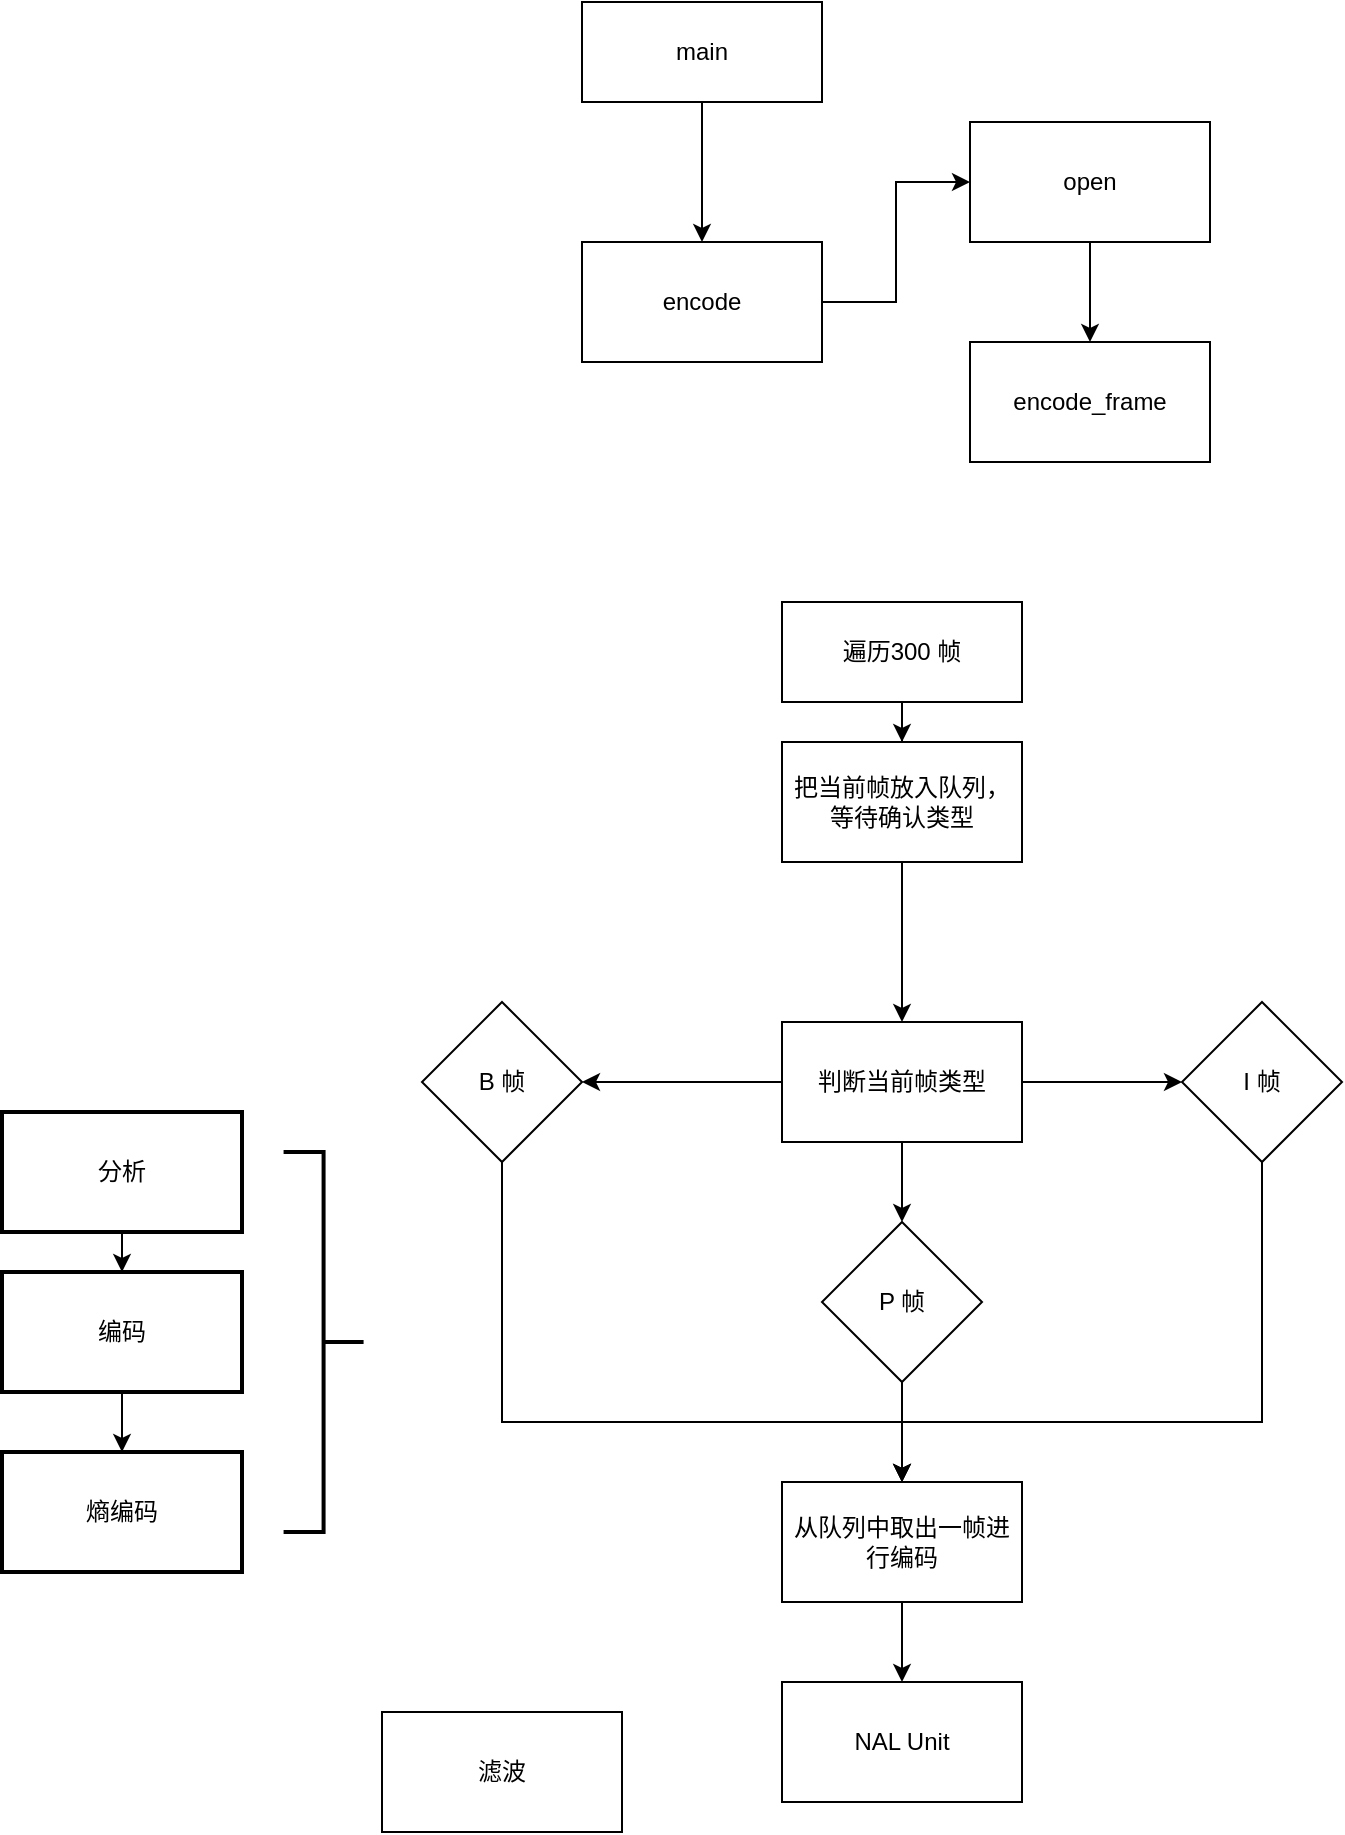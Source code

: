 <mxfile version="20.3.0" type="github">
  <diagram id="C5RBs43oDa-KdzZeNtuy" name="Page-1">
    <mxGraphModel dx="1879" dy="1747" grid="1" gridSize="10" guides="1" tooltips="1" connect="1" arrows="1" fold="1" page="1" pageScale="1" pageWidth="827" pageHeight="1169" math="0" shadow="0">
      <root>
        <mxCell id="WIyWlLk6GJQsqaUBKTNV-0" />
        <mxCell id="WIyWlLk6GJQsqaUBKTNV-1" parent="WIyWlLk6GJQsqaUBKTNV-0" />
        <mxCell id="mwChMUqMXsR9BaK_NT05-1" style="edgeStyle=orthogonalEdgeStyle;rounded=0;orthogonalLoop=1;jettySize=auto;html=1;exitX=0.5;exitY=1;exitDx=0;exitDy=0;" parent="WIyWlLk6GJQsqaUBKTNV-1" source="mwChMUqMXsR9BaK_NT05-0" edge="1" target="A2eVFJORW9DeYMcnF3Xq-0">
          <mxGeometry relative="1" as="geometry">
            <mxPoint x="400" y="210" as="targetPoint" />
          </mxGeometry>
        </mxCell>
        <mxCell id="mwChMUqMXsR9BaK_NT05-6" value="" style="edgeStyle=orthogonalEdgeStyle;rounded=0;orthogonalLoop=1;jettySize=auto;html=1;exitX=1;exitY=0.5;exitDx=0;exitDy=0;" parent="WIyWlLk6GJQsqaUBKTNV-1" source="mwChMUqMXsR9BaK_NT05-2" target="mwChMUqMXsR9BaK_NT05-5" edge="1">
          <mxGeometry relative="1" as="geometry" />
        </mxCell>
        <mxCell id="mwChMUqMXsR9BaK_NT05-0" value="遍历300 帧" style="rounded=0;whiteSpace=wrap;html=1;" parent="WIyWlLk6GJQsqaUBKTNV-1" vertex="1">
          <mxGeometry x="340" width="120" height="50" as="geometry" />
        </mxCell>
        <mxCell id="mwChMUqMXsR9BaK_NT05-4" value="" style="edgeStyle=orthogonalEdgeStyle;rounded=0;orthogonalLoop=1;jettySize=auto;html=1;exitX=0.5;exitY=1;exitDx=0;exitDy=0;" parent="WIyWlLk6GJQsqaUBKTNV-1" source="mwChMUqMXsR9BaK_NT05-7" target="mwChMUqMXsR9BaK_NT05-3" edge="1">
          <mxGeometry relative="1" as="geometry">
            <mxPoint x="310" y="320" as="sourcePoint" />
          </mxGeometry>
        </mxCell>
        <mxCell id="mwChMUqMXsR9BaK_NT05-8" value="" style="edgeStyle=orthogonalEdgeStyle;rounded=0;orthogonalLoop=1;jettySize=auto;html=1;" parent="WIyWlLk6GJQsqaUBKTNV-1" source="mwChMUqMXsR9BaK_NT05-2" target="mwChMUqMXsR9BaK_NT05-7" edge="1">
          <mxGeometry relative="1" as="geometry" />
        </mxCell>
        <mxCell id="mwChMUqMXsR9BaK_NT05-10" value="" style="edgeStyle=orthogonalEdgeStyle;rounded=0;orthogonalLoop=1;jettySize=auto;html=1;" parent="WIyWlLk6GJQsqaUBKTNV-1" source="mwChMUqMXsR9BaK_NT05-2" target="mwChMUqMXsR9BaK_NT05-9" edge="1">
          <mxGeometry relative="1" as="geometry" />
        </mxCell>
        <mxCell id="mwChMUqMXsR9BaK_NT05-2" value="判断当前帧类型" style="rounded=0;whiteSpace=wrap;html=1;" parent="WIyWlLk6GJQsqaUBKTNV-1" vertex="1">
          <mxGeometry x="340" y="210" width="120" height="60" as="geometry" />
        </mxCell>
        <mxCell id="mwChMUqMXsR9BaK_NT05-20" value="" style="edgeStyle=orthogonalEdgeStyle;rounded=0;orthogonalLoop=1;jettySize=auto;html=1;" parent="WIyWlLk6GJQsqaUBKTNV-1" source="mwChMUqMXsR9BaK_NT05-3" target="mwChMUqMXsR9BaK_NT05-19" edge="1">
          <mxGeometry relative="1" as="geometry" />
        </mxCell>
        <mxCell id="mwChMUqMXsR9BaK_NT05-3" value="从队列中取出一帧进行编码" style="whiteSpace=wrap;html=1;rounded=0;" parent="WIyWlLk6GJQsqaUBKTNV-1" vertex="1">
          <mxGeometry x="340" y="440" width="120" height="60" as="geometry" />
        </mxCell>
        <mxCell id="mwChMUqMXsR9BaK_NT05-5" value="I 帧" style="rhombus;whiteSpace=wrap;html=1;rounded=0;" parent="WIyWlLk6GJQsqaUBKTNV-1" vertex="1">
          <mxGeometry x="540" y="200" width="80" height="80" as="geometry" />
        </mxCell>
        <mxCell id="mwChMUqMXsR9BaK_NT05-7" value="P 帧" style="rhombus;whiteSpace=wrap;html=1;rounded=0;" parent="WIyWlLk6GJQsqaUBKTNV-1" vertex="1">
          <mxGeometry x="360" y="310" width="80" height="80" as="geometry" />
        </mxCell>
        <mxCell id="mwChMUqMXsR9BaK_NT05-9" value="B 帧" style="rhombus;whiteSpace=wrap;html=1;rounded=0;" parent="WIyWlLk6GJQsqaUBKTNV-1" vertex="1">
          <mxGeometry x="160" y="200" width="80" height="80" as="geometry" />
        </mxCell>
        <mxCell id="mwChMUqMXsR9BaK_NT05-13" value="" style="edgeStyle=orthogonalEdgeStyle;rounded=0;orthogonalLoop=1;jettySize=auto;html=1;entryX=0.5;entryY=0;entryDx=0;entryDy=0;" parent="WIyWlLk6GJQsqaUBKTNV-1" source="mwChMUqMXsR9BaK_NT05-9" target="mwChMUqMXsR9BaK_NT05-3" edge="1">
          <mxGeometry relative="1" as="geometry">
            <mxPoint x="200" y="280" as="sourcePoint" />
            <mxPoint x="240" y="380" as="targetPoint" />
            <Array as="points">
              <mxPoint x="200" y="410" />
              <mxPoint x="400" y="410" />
            </Array>
          </mxGeometry>
        </mxCell>
        <mxCell id="mwChMUqMXsR9BaK_NT05-15" value="" style="edgeStyle=orthogonalEdgeStyle;rounded=0;orthogonalLoop=1;jettySize=auto;html=1;exitX=0.5;exitY=1;exitDx=0;exitDy=0;entryX=0.5;entryY=0;entryDx=0;entryDy=0;" parent="WIyWlLk6GJQsqaUBKTNV-1" source="mwChMUqMXsR9BaK_NT05-5" target="mwChMUqMXsR9BaK_NT05-3" edge="1">
          <mxGeometry relative="1" as="geometry">
            <mxPoint x="580" y="290" as="sourcePoint" />
            <Array as="points">
              <mxPoint x="580" y="410" />
              <mxPoint x="400" y="410" />
            </Array>
          </mxGeometry>
        </mxCell>
        <mxCell id="mwChMUqMXsR9BaK_NT05-19" value="NAL Unit" style="rounded=0;whiteSpace=wrap;html=1;" parent="WIyWlLk6GJQsqaUBKTNV-1" vertex="1">
          <mxGeometry x="340" y="540" width="120" height="60" as="geometry" />
        </mxCell>
        <mxCell id="NII9MXl5tiNiIM6wbz7J-2" style="edgeStyle=orthogonalEdgeStyle;rounded=0;orthogonalLoop=1;jettySize=auto;html=1;exitX=0.5;exitY=1;exitDx=0;exitDy=0;" parent="WIyWlLk6GJQsqaUBKTNV-1" source="NII9MXl5tiNiIM6wbz7J-0" target="NII9MXl5tiNiIM6wbz7J-1" edge="1">
          <mxGeometry relative="1" as="geometry" />
        </mxCell>
        <mxCell id="NII9MXl5tiNiIM6wbz7J-0" value="main" style="rounded=0;whiteSpace=wrap;html=1;" parent="WIyWlLk6GJQsqaUBKTNV-1" vertex="1">
          <mxGeometry x="240" y="-300" width="120" height="50" as="geometry" />
        </mxCell>
        <mxCell id="NII9MXl5tiNiIM6wbz7J-4" style="edgeStyle=orthogonalEdgeStyle;rounded=0;orthogonalLoop=1;jettySize=auto;html=1;entryX=0;entryY=0.5;entryDx=0;entryDy=0;" parent="WIyWlLk6GJQsqaUBKTNV-1" source="NII9MXl5tiNiIM6wbz7J-1" target="NII9MXl5tiNiIM6wbz7J-3" edge="1">
          <mxGeometry relative="1" as="geometry" />
        </mxCell>
        <mxCell id="NII9MXl5tiNiIM6wbz7J-1" value="encode" style="rounded=0;whiteSpace=wrap;html=1;" parent="WIyWlLk6GJQsqaUBKTNV-1" vertex="1">
          <mxGeometry x="240" y="-180" width="120" height="60" as="geometry" />
        </mxCell>
        <mxCell id="NII9MXl5tiNiIM6wbz7J-5" style="edgeStyle=orthogonalEdgeStyle;rounded=0;orthogonalLoop=1;jettySize=auto;html=1;exitX=0.5;exitY=1;exitDx=0;exitDy=0;" parent="WIyWlLk6GJQsqaUBKTNV-1" source="NII9MXl5tiNiIM6wbz7J-3" target="NII9MXl5tiNiIM6wbz7J-6" edge="1">
          <mxGeometry relative="1" as="geometry">
            <mxPoint x="354" y="350" as="targetPoint" />
          </mxGeometry>
        </mxCell>
        <mxCell id="NII9MXl5tiNiIM6wbz7J-3" value="open" style="rounded=0;whiteSpace=wrap;html=1;" parent="WIyWlLk6GJQsqaUBKTNV-1" vertex="1">
          <mxGeometry x="434" y="-240" width="120" height="60" as="geometry" />
        </mxCell>
        <mxCell id="NII9MXl5tiNiIM6wbz7J-6" value="encode_frame" style="rounded=0;whiteSpace=wrap;html=1;" parent="WIyWlLk6GJQsqaUBKTNV-1" vertex="1">
          <mxGeometry x="434" y="-130" width="120" height="60" as="geometry" />
        </mxCell>
        <mxCell id="NWHjf-W8DKU-JLhZCVEp-0" value="滤波" style="whiteSpace=wrap;html=1;rounded=0;" vertex="1" parent="WIyWlLk6GJQsqaUBKTNV-1">
          <mxGeometry x="140" y="555" width="120" height="60" as="geometry" />
        </mxCell>
        <mxCell id="A2eVFJORW9DeYMcnF3Xq-1" style="edgeStyle=orthogonalEdgeStyle;rounded=0;orthogonalLoop=1;jettySize=auto;html=1;" edge="1" parent="WIyWlLk6GJQsqaUBKTNV-1" source="A2eVFJORW9DeYMcnF3Xq-0" target="mwChMUqMXsR9BaK_NT05-2">
          <mxGeometry relative="1" as="geometry" />
        </mxCell>
        <mxCell id="NWHjf-W8DKU-JLhZCVEp-4" value="" style="strokeWidth=2;html=1;shape=mxgraph.flowchart.annotation_2;align=left;labelPosition=right;pointerEvents=1;rotation=-180;" vertex="1" parent="WIyWlLk6GJQsqaUBKTNV-1">
          <mxGeometry x="90.79" y="275" width="40" height="190" as="geometry" />
        </mxCell>
        <mxCell id="A2eVFJORW9DeYMcnF3Xq-0" value="把当前帧放入队列，等待确认类型" style="rounded=0;whiteSpace=wrap;html=1;" vertex="1" parent="WIyWlLk6GJQsqaUBKTNV-1">
          <mxGeometry x="340" y="70" width="120" height="60" as="geometry" />
        </mxCell>
        <mxCell id="NWHjf-W8DKU-JLhZCVEp-9" value="" style="edgeStyle=orthogonalEdgeStyle;rounded=0;orthogonalLoop=1;jettySize=auto;html=1;" edge="1" parent="WIyWlLk6GJQsqaUBKTNV-1" source="NWHjf-W8DKU-JLhZCVEp-5" target="NWHjf-W8DKU-JLhZCVEp-8">
          <mxGeometry relative="1" as="geometry" />
        </mxCell>
        <mxCell id="NWHjf-W8DKU-JLhZCVEp-5" value="分析" style="whiteSpace=wrap;html=1;align=center;strokeWidth=2;" vertex="1" parent="WIyWlLk6GJQsqaUBKTNV-1">
          <mxGeometry x="-50" y="255" width="120" height="60" as="geometry" />
        </mxCell>
        <mxCell id="NWHjf-W8DKU-JLhZCVEp-11" value="" style="edgeStyle=orthogonalEdgeStyle;rounded=0;orthogonalLoop=1;jettySize=auto;html=1;" edge="1" parent="WIyWlLk6GJQsqaUBKTNV-1" source="NWHjf-W8DKU-JLhZCVEp-8" target="NWHjf-W8DKU-JLhZCVEp-10">
          <mxGeometry relative="1" as="geometry" />
        </mxCell>
        <mxCell id="NWHjf-W8DKU-JLhZCVEp-8" value="编码" style="whiteSpace=wrap;html=1;align=center;strokeWidth=2;" vertex="1" parent="WIyWlLk6GJQsqaUBKTNV-1">
          <mxGeometry x="-50" y="335" width="120" height="60" as="geometry" />
        </mxCell>
        <mxCell id="NWHjf-W8DKU-JLhZCVEp-10" value="熵编码" style="whiteSpace=wrap;html=1;strokeWidth=2;" vertex="1" parent="WIyWlLk6GJQsqaUBKTNV-1">
          <mxGeometry x="-50" y="425" width="120" height="60" as="geometry" />
        </mxCell>
        <mxCell id="NWHjf-W8DKU-JLhZCVEp-1" value="" style="edgeStyle=orthogonalEdgeStyle;rounded=0;orthogonalLoop=1;jettySize=auto;html=1;" edge="1" parent="WIyWlLk6GJQsqaUBKTNV-1" source="mwChMUqMXsR9BaK_NT05-17" target="NWHjf-W8DKU-JLhZCVEp-0">
          <mxGeometry relative="1" as="geometry" />
        </mxCell>
      </root>
    </mxGraphModel>
  </diagram>
</mxfile>
